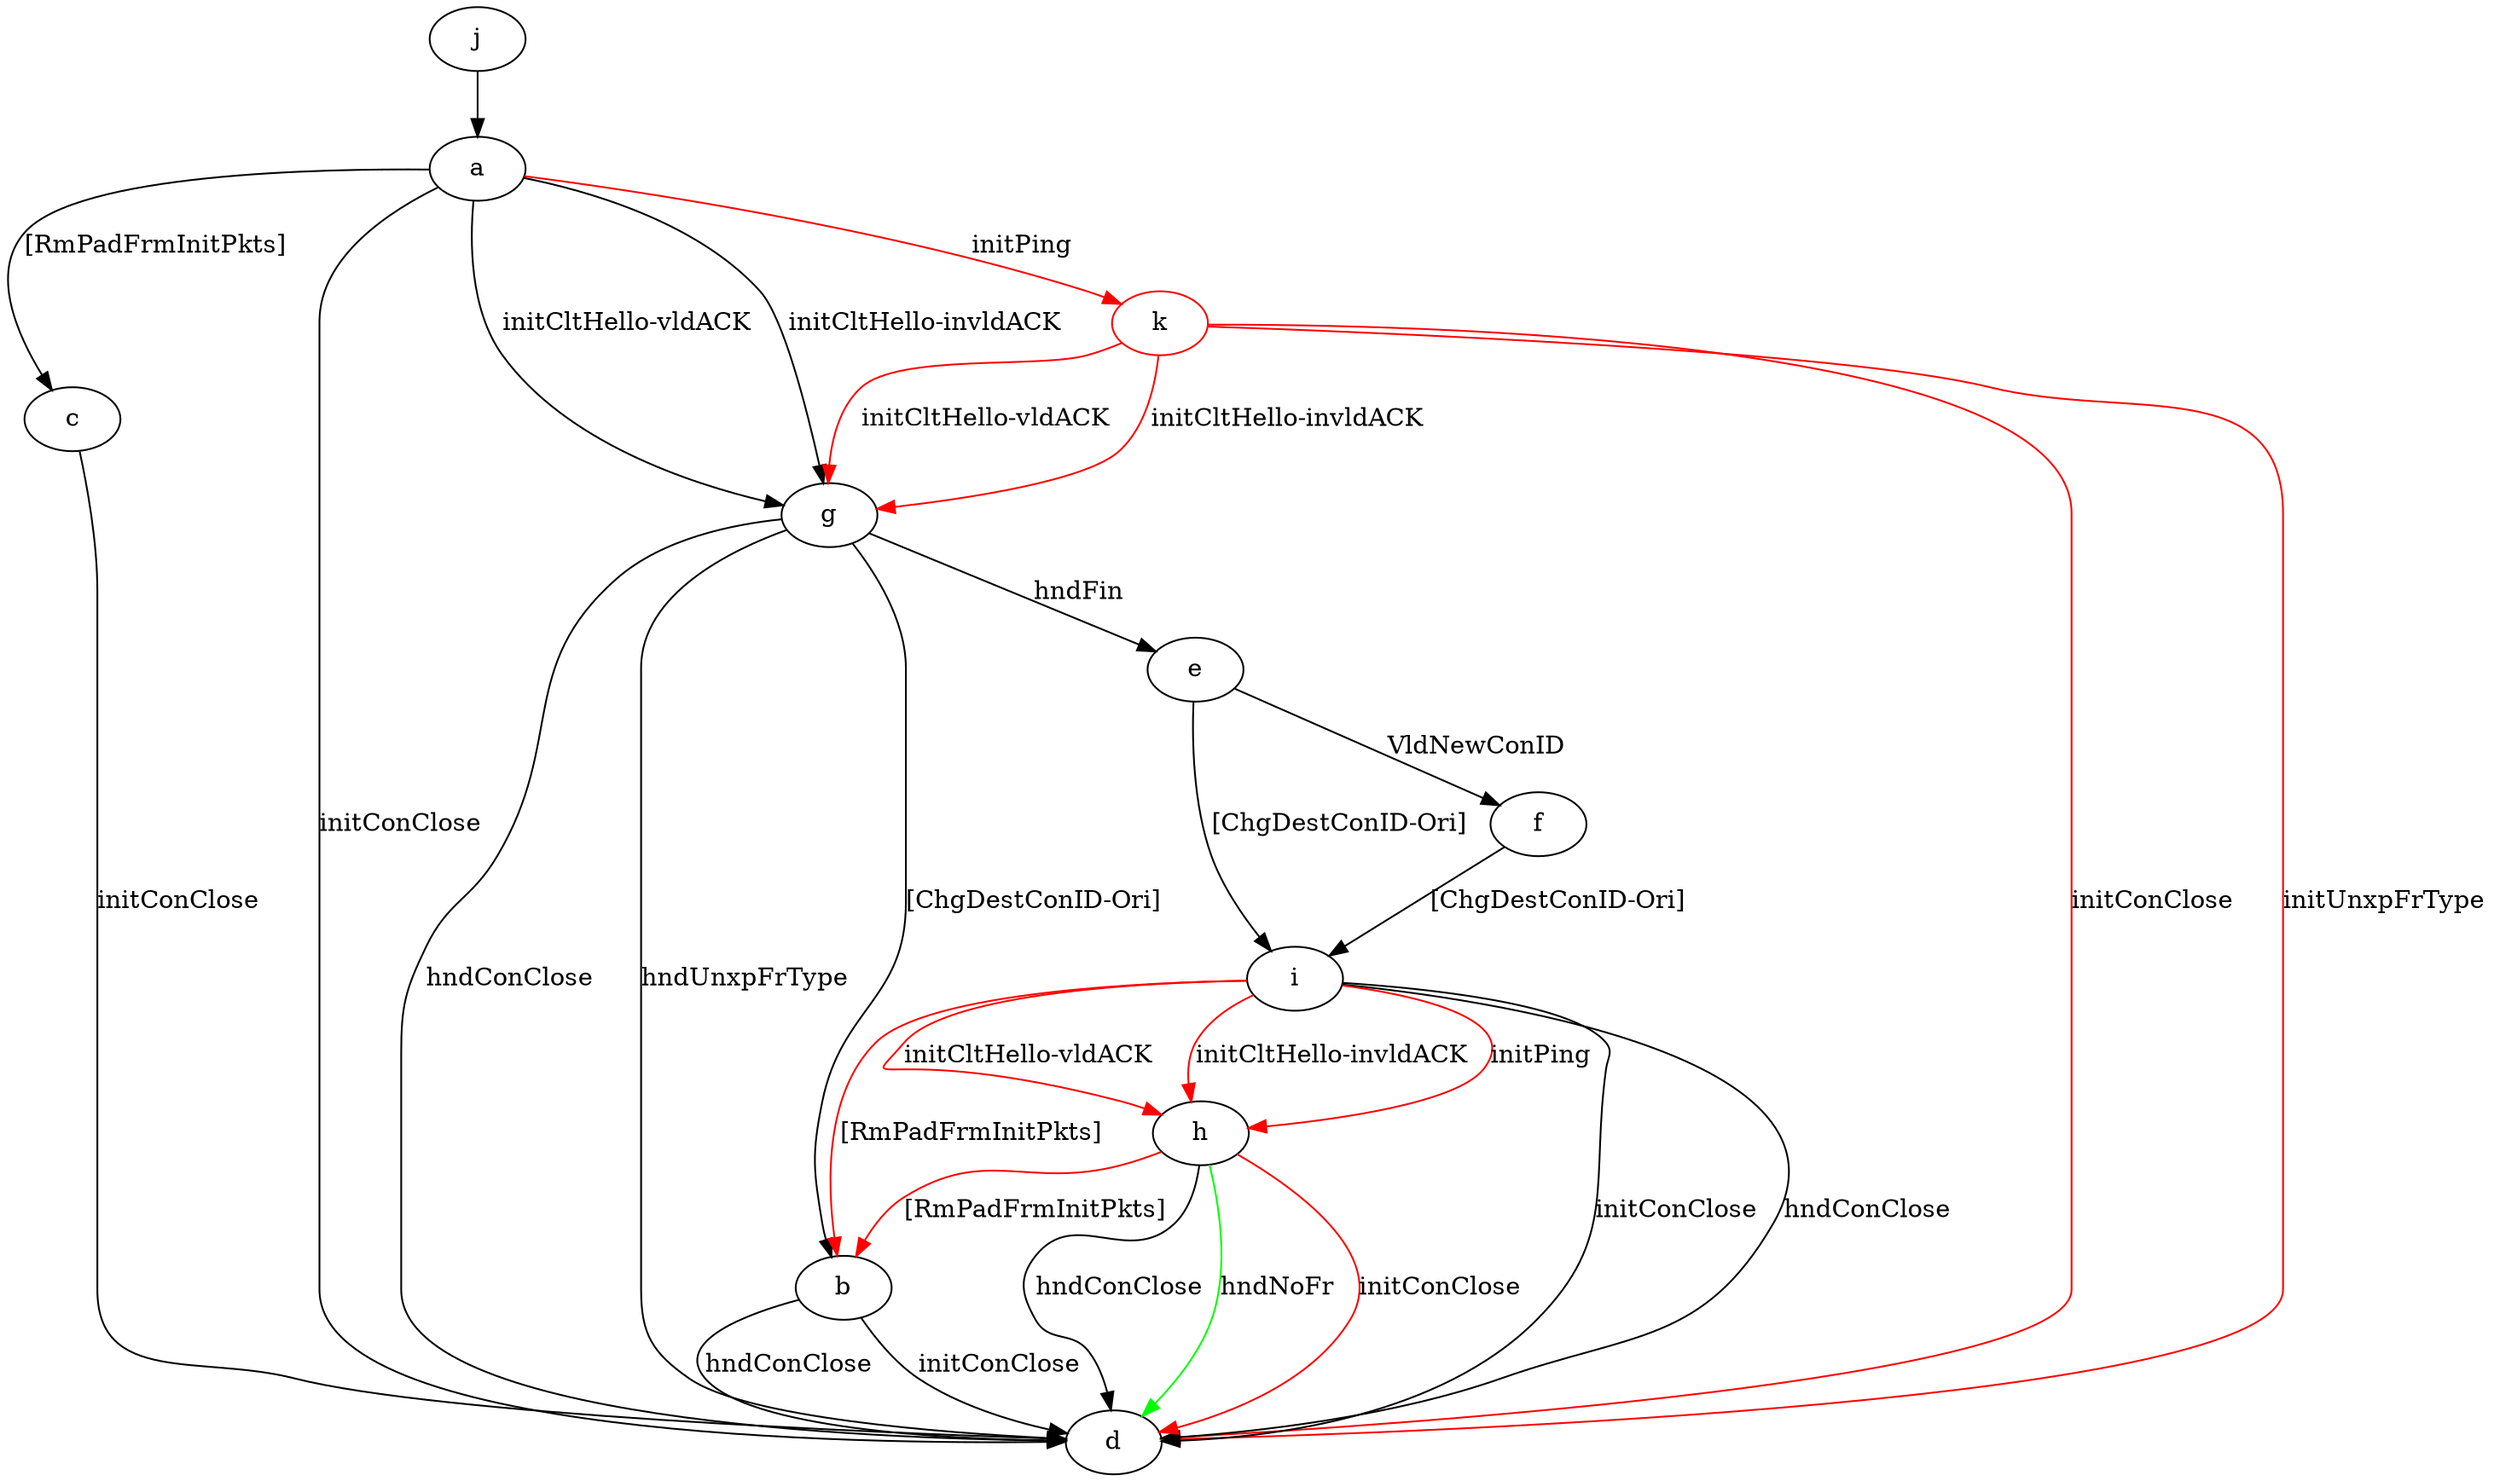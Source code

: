 digraph "" {
	a -> c	[key=0,
		label="[RmPadFrmInitPkts] "];
	a -> d	[key=0,
		label="initConClose "];
	a -> g	[key=0,
		label="initCltHello-vldACK "];
	a -> g	[key=1,
		label="initCltHello-invldACK "];
	k	[color=red];
	a -> k	[key=0,
		color=red,
		label="initPing "];
	b -> d	[key=0,
		label="initConClose "];
	b -> d	[key=1,
		label="hndConClose "];
	c -> d	[key=0,
		label="initConClose "];
	e -> f	[key=0,
		label="VldNewConID "];
	e -> i	[key=0,
		label="[ChgDestConID-Ori] "];
	f -> i	[key=0,
		label="[ChgDestConID-Ori] "];
	g -> b	[key=0,
		label="[ChgDestConID-Ori] "];
	g -> d	[key=0,
		label="hndConClose "];
	g -> d	[key=1,
		label="hndUnxpFrType "];
	g -> e	[key=0,
		label="hndFin "];
	h -> b	[key=0,
		color=red,
		label="[RmPadFrmInitPkts] "];
	h -> d	[key=0,
		label="hndConClose "];
	h -> d	[key=1,
		color=green,
		label="hndNoFr "];
	h -> d	[key=2,
		color=red,
		label="initConClose "];
	i -> b	[key=0,
		color=red,
		label="[RmPadFrmInitPkts] "];
	i -> d	[key=0,
		label="initConClose "];
	i -> d	[key=1,
		label="hndConClose "];
	i -> h	[key=0,
		color=red,
		label="initPing "];
	i -> h	[key=1,
		color=red,
		label="initCltHello-vldACK "];
	i -> h	[key=2,
		color=red,
		label="initCltHello-invldACK "];
	j -> a	[key=0];
	k -> d	[key=0,
		color=red,
		label="initConClose "];
	k -> d	[key=1,
		color=red,
		label="initUnxpFrType "];
	k -> g	[key=0,
		color=red,
		label="initCltHello-vldACK "];
	k -> g	[key=1,
		color=red,
		label="initCltHello-invldACK "];
}
